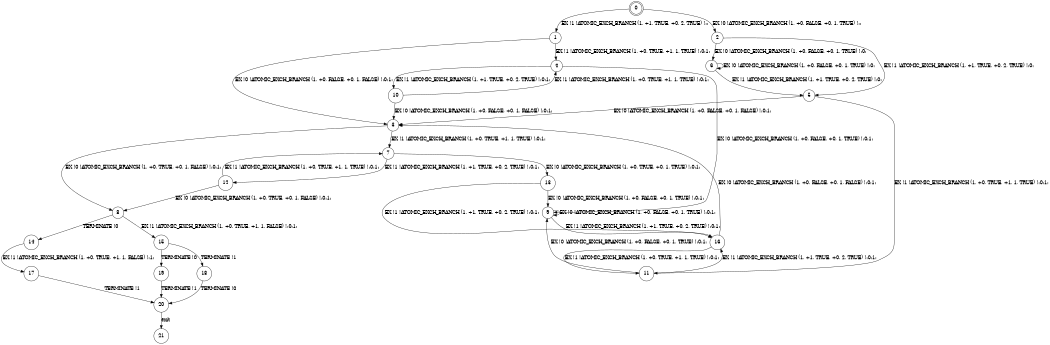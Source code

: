 digraph BCG {
size = "7, 10.5";
center = TRUE;
node [shape = circle];
0 [peripheries = 2];
0 -> 1 [label = "EX !1 !ATOMIC_EXCH_BRANCH (1, +1, TRUE, +0, 2, TRUE) !::"];
0 -> 2 [label = "EX !0 !ATOMIC_EXCH_BRANCH (1, +0, FALSE, +0, 1, TRUE) !::"];
1 -> 3 [label = "EX !0 !ATOMIC_EXCH_BRANCH (1, +0, FALSE, +0, 1, FALSE) !:0:1:"];
1 -> 4 [label = "EX !1 !ATOMIC_EXCH_BRANCH (1, +0, TRUE, +1, 1, TRUE) !:0:1:"];
2 -> 5 [label = "EX !1 !ATOMIC_EXCH_BRANCH (1, +1, TRUE, +0, 2, TRUE) !:0:"];
2 -> 6 [label = "EX !0 !ATOMIC_EXCH_BRANCH (1, +0, FALSE, +0, 1, TRUE) !:0:"];
3 -> 7 [label = "EX !1 !ATOMIC_EXCH_BRANCH (1, +0, TRUE, +1, 1, TRUE) !:0:1:"];
3 -> 8 [label = "EX !0 !ATOMIC_EXCH_BRANCH (1, +0, TRUE, +0, 1, FALSE) !:0:1:"];
4 -> 9 [label = "EX !0 !ATOMIC_EXCH_BRANCH (1, +0, FALSE, +0, 1, TRUE) !:0:1:"];
4 -> 10 [label = "EX !1 !ATOMIC_EXCH_BRANCH (1, +1, TRUE, +0, 2, TRUE) !:0:1:"];
5 -> 11 [label = "EX !1 !ATOMIC_EXCH_BRANCH (1, +0, TRUE, +1, 1, TRUE) !:0:1:"];
5 -> 3 [label = "EX !0 !ATOMIC_EXCH_BRANCH (1, +0, FALSE, +0, 1, FALSE) !:0:1:"];
6 -> 5 [label = "EX !1 !ATOMIC_EXCH_BRANCH (1, +1, TRUE, +0, 2, TRUE) !:0:"];
6 -> 6 [label = "EX !0 !ATOMIC_EXCH_BRANCH (1, +0, FALSE, +0, 1, TRUE) !:0:"];
7 -> 12 [label = "EX !1 !ATOMIC_EXCH_BRANCH (1, +1, TRUE, +0, 2, TRUE) !:0:1:"];
7 -> 13 [label = "EX !0 !ATOMIC_EXCH_BRANCH (1, +0, TRUE, +0, 1, TRUE) !:0:1:"];
8 -> 14 [label = "TERMINATE !0"];
8 -> 15 [label = "EX !1 !ATOMIC_EXCH_BRANCH (1, +0, TRUE, +1, 1, FALSE) !:0:1:"];
9 -> 16 [label = "EX !1 !ATOMIC_EXCH_BRANCH (1, +1, TRUE, +0, 2, TRUE) !:0:1:"];
9 -> 9 [label = "EX !0 !ATOMIC_EXCH_BRANCH (1, +0, FALSE, +0, 1, TRUE) !:0:1:"];
10 -> 3 [label = "EX !0 !ATOMIC_EXCH_BRANCH (1, +0, FALSE, +0, 1, FALSE) !:0:1:"];
10 -> 4 [label = "EX !1 !ATOMIC_EXCH_BRANCH (1, +0, TRUE, +1, 1, TRUE) !:0:1:"];
11 -> 16 [label = "EX !1 !ATOMIC_EXCH_BRANCH (1, +1, TRUE, +0, 2, TRUE) !:0:1:"];
11 -> 9 [label = "EX !0 !ATOMIC_EXCH_BRANCH (1, +0, FALSE, +0, 1, TRUE) !:0:1:"];
12 -> 7 [label = "EX !1 !ATOMIC_EXCH_BRANCH (1, +0, TRUE, +1, 1, TRUE) !:0:1:"];
12 -> 8 [label = "EX !0 !ATOMIC_EXCH_BRANCH (1, +0, TRUE, +0, 1, FALSE) !:0:1:"];
13 -> 16 [label = "EX !1 !ATOMIC_EXCH_BRANCH (1, +1, TRUE, +0, 2, TRUE) !:0:1:"];
13 -> 9 [label = "EX !0 !ATOMIC_EXCH_BRANCH (1, +0, FALSE, +0, 1, TRUE) !:0:1:"];
14 -> 17 [label = "EX !1 !ATOMIC_EXCH_BRANCH (1, +0, TRUE, +1, 1, FALSE) !:1:"];
15 -> 18 [label = "TERMINATE !1"];
15 -> 19 [label = "TERMINATE !0"];
16 -> 11 [label = "EX !1 !ATOMIC_EXCH_BRANCH (1, +0, TRUE, +1, 1, TRUE) !:0:1:"];
16 -> 3 [label = "EX !0 !ATOMIC_EXCH_BRANCH (1, +0, FALSE, +0, 1, FALSE) !:0:1:"];
17 -> 20 [label = "TERMINATE !1"];
18 -> 20 [label = "TERMINATE !0"];
19 -> 20 [label = "TERMINATE !1"];
20 -> 21 [label = "exit"];
}

